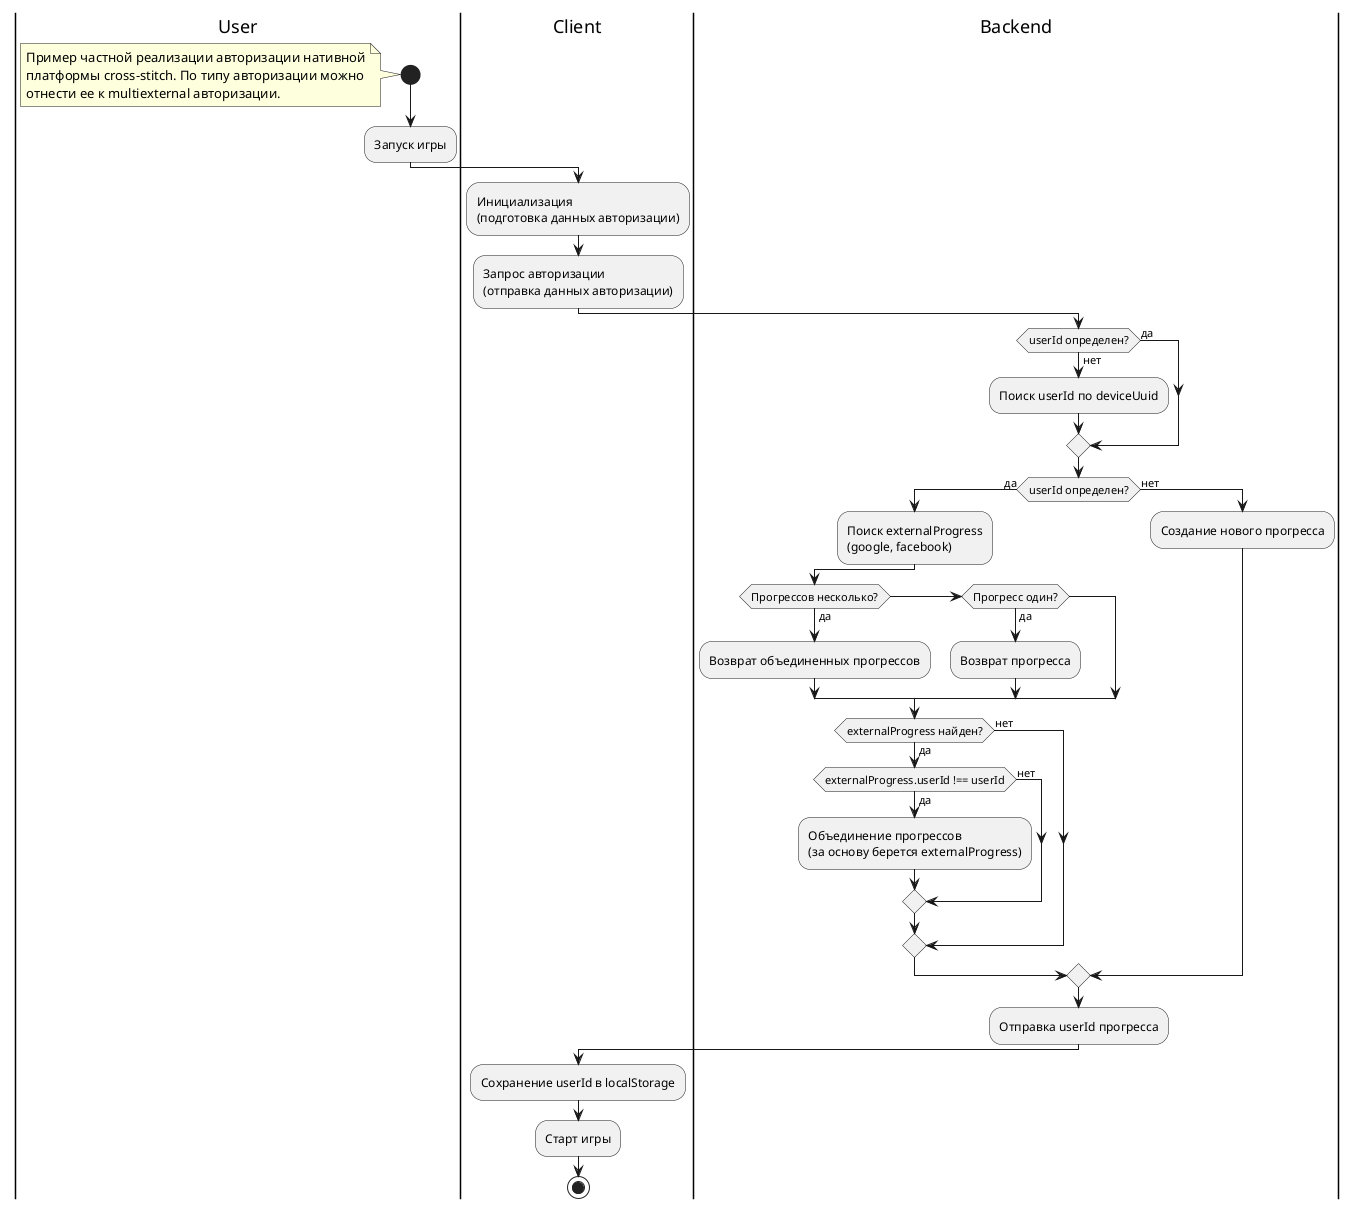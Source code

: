 @startuml cross-stitch native

|User|

start
    note left
        Пример частной реализации авторизации нативной
        платформы cross-stitch. По типу авторизации можно
        отнести ее к multiexternal авторизации.
    end note
:Запуск игры;

|Client|

:Инициализация
(подготовка данных авторизации);


:Запрос авторизации
(отправка данных авторизации);

|Backend|

if (userId определен?) then (да)
else (нет)
    :Поиск userId по deviceUuid;
endif

if (userId определен?) then (да)
  :Поиск externalProgress
  (google, facebook);

    if (Прогрессов несколько?) then (да)
        :Возврат объединенных прогрессов;
    
    elseif (Прогресс один?) then (да)
        :Возврат прогресса;
    else
    endif

    if (externalProgress найден?) then (да)
        if (externalProgress.userId !== userId) then (да)
            :Объединение прогрессов
            (за основу берется externalProgress);
        else (нет)
        endif
    else (нет)
    endif

else (нет)
  :Создание нового прогресса;
endif

:Отправка userId прогресса;

|Client|

:Сохранение userId в localStorage;
:Старт игры;

stop

@enduml